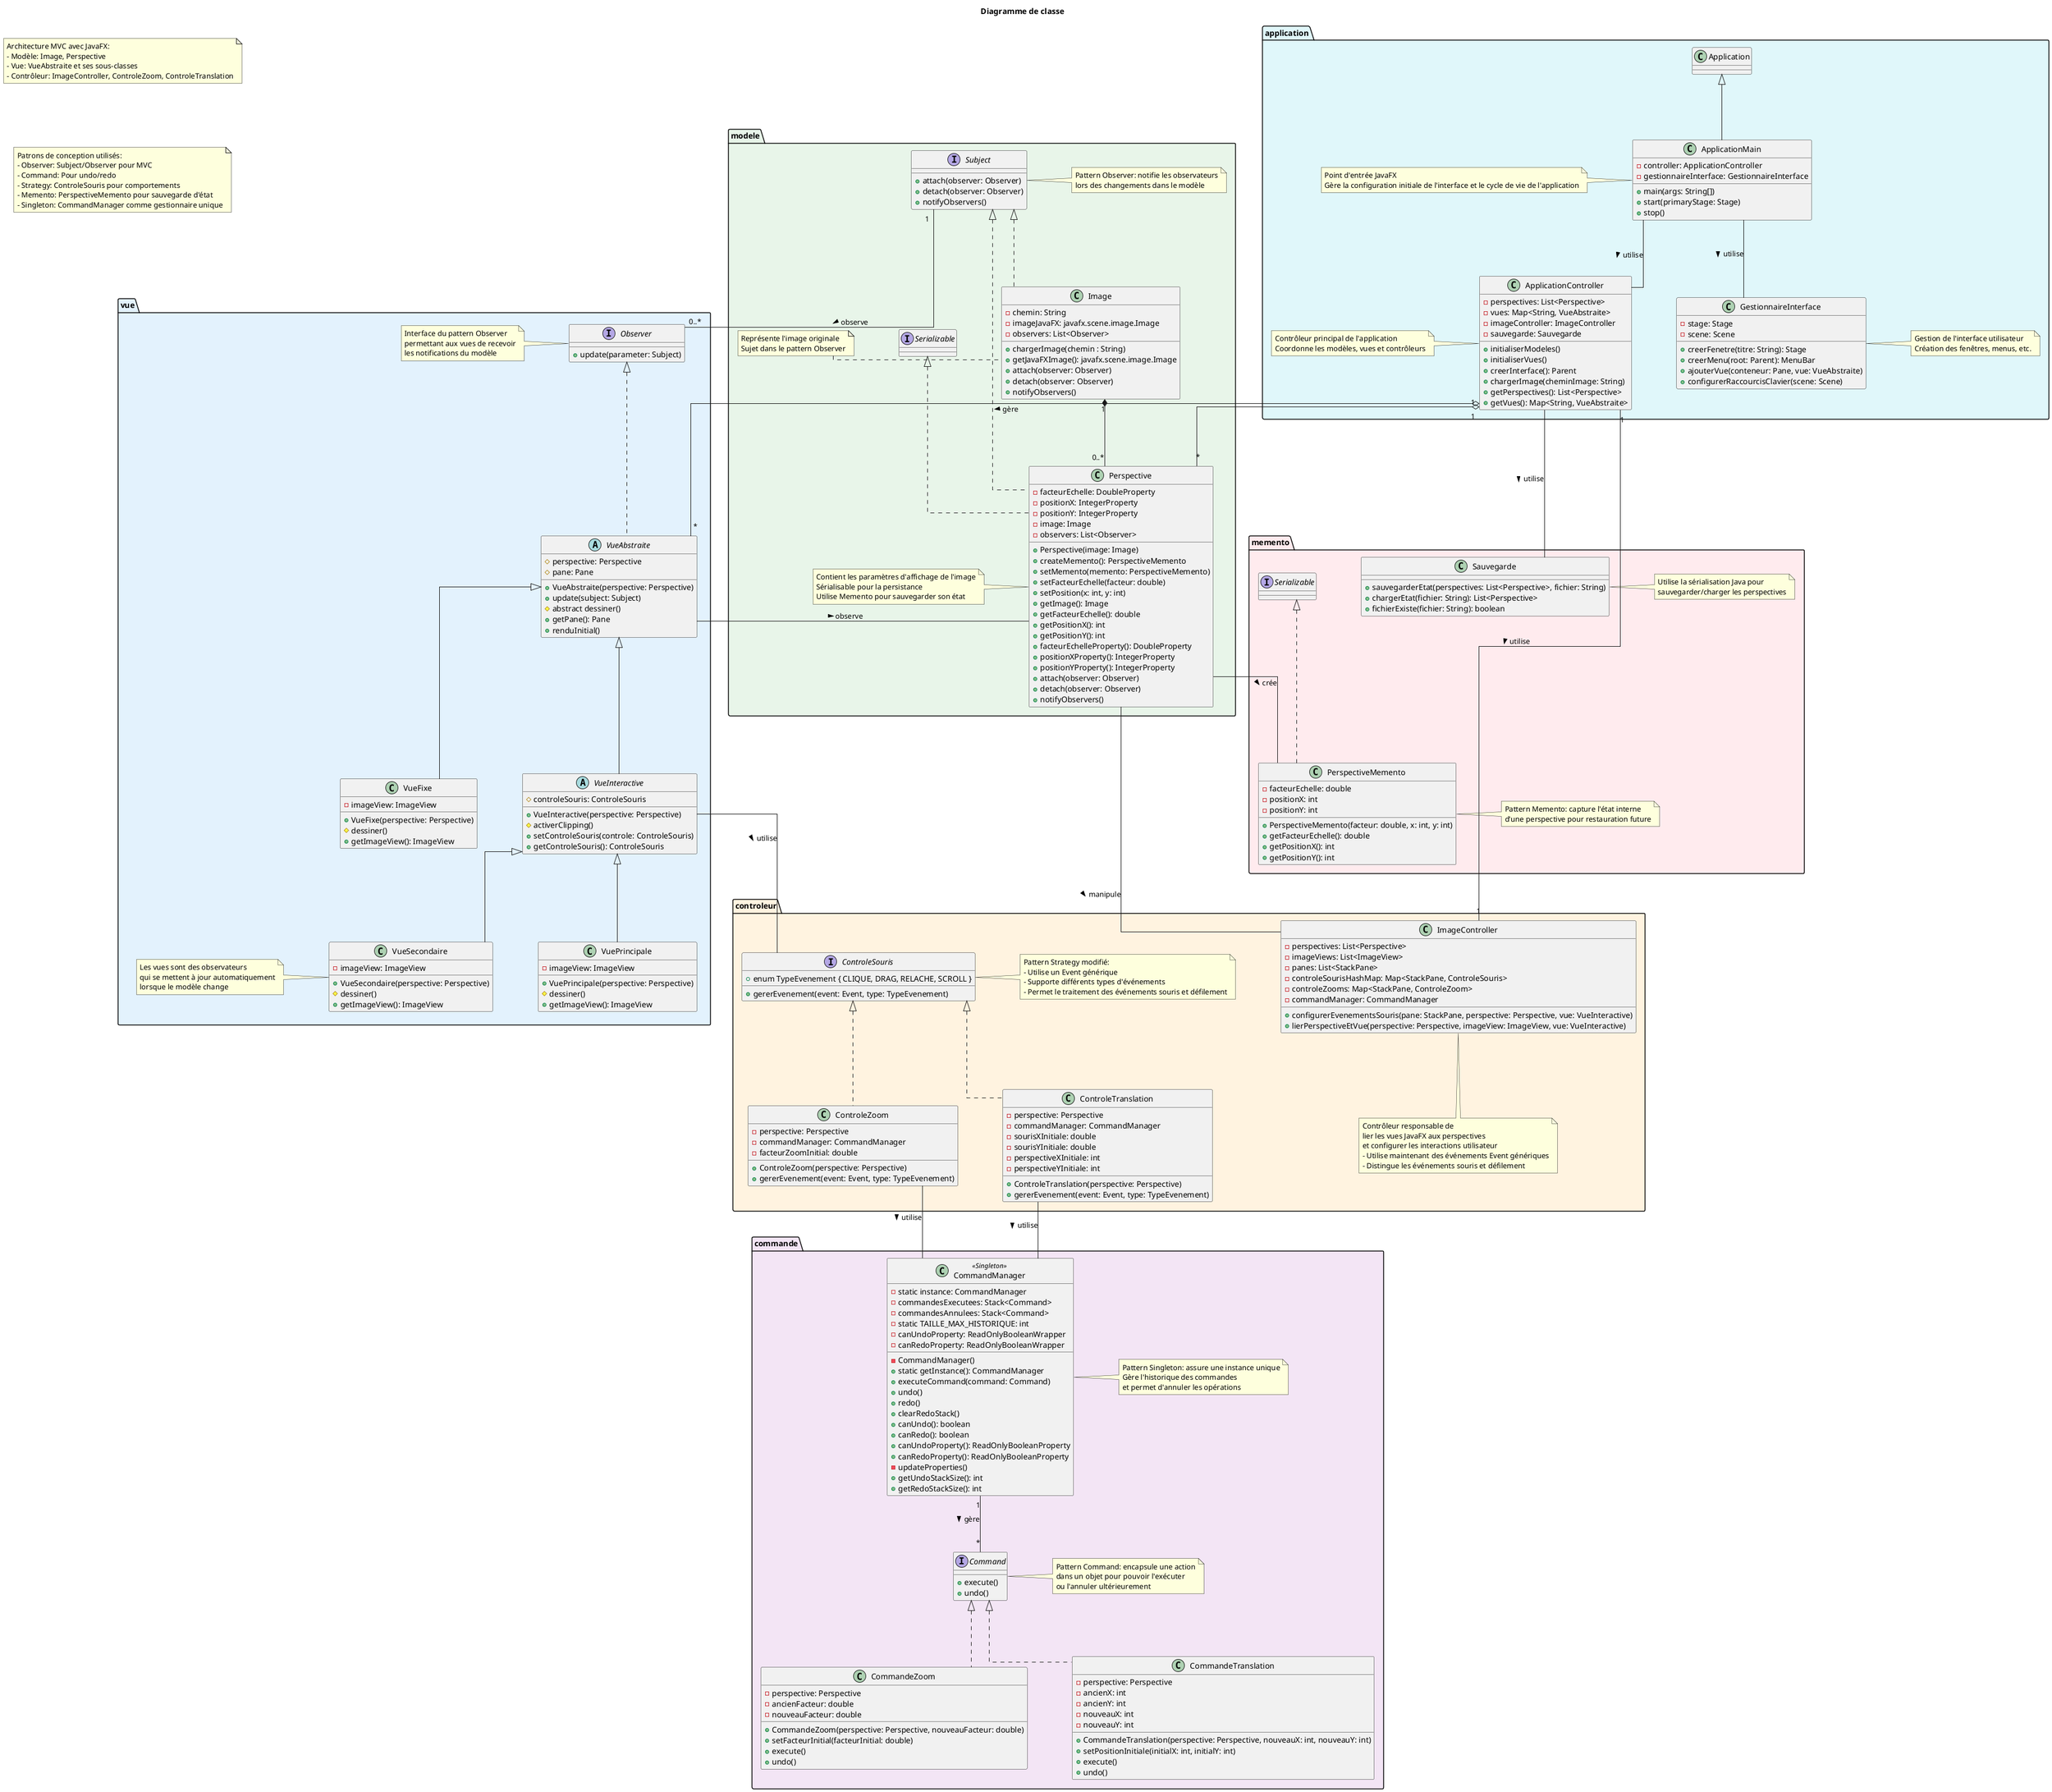 @startuml
'Architecture MVC avec patrons de conception
title Diagramme de classe

skinparam linetype ortho
skinparam nodesep 80
skinparam ranksep 100
skinparam shadowing false

package "modele" #E8F5E9 {
  class Image implements Subject {
    -chemin: String
    -imageJavaFX: javafx.scene.image.Image
    -observers: List<Observer>
    +chargerImage(chemin : String)
    +getJavaFXImage(): javafx.scene.image.Image
    +attach(observer: Observer)
    +detach(observer: Observer)
    +notifyObservers()
  }
  note left of Image
    Représente l'image originale
    Sujet dans le pattern Observer
  endnote

  class Perspective implements Subject, Serializable {
    -facteurEchelle: DoubleProperty
    -positionX: IntegerProperty
    -positionY: IntegerProperty
    -image: Image
    -observers: List<Observer>
    +Perspective(image: Image)
    +createMemento(): PerspectiveMemento
    +setMemento(memento: PerspectiveMemento)
    +setFacteurEchelle(facteur: double)
    +setPosition(x: int, y: int)
    +getImage(): Image
    +getFacteurEchelle(): double
    +getPositionX(): int
    +getPositionY(): int
    +facteurEchelleProperty(): DoubleProperty
    +positionXProperty(): IntegerProperty
    +positionYProperty(): IntegerProperty
    +attach(observer: Observer)
    +detach(observer: Observer)
    +notifyObservers()
  }
  note left of Perspective
    Contient les paramètres d'affichage de l'image
    Sérialisable pour la persistance
    Utilise Memento pour sauvegarder son état
  endnote

  interface Subject {
    +attach(observer: Observer)
    +detach(observer: Observer)
    +notifyObservers()
  }
  note right of Subject
    Pattern Observer: notifie les observateurs
    lors des changements dans le modèle
  endnote
}

package "vue" #E3F2FD {
  interface Observer {
    +update(parameter: Subject)
  }
  note left of Observer
    Interface du pattern Observer
    permettant aux vues de recevoir
    les notifications du modèle
  endnote

  abstract class VueAbstraite implements Observer {
    #perspective: Perspective
    #pane: Pane
    +VueAbstraite(perspective: Perspective)
    +update(subject: Subject)
    #abstract dessiner()
    +getPane(): Pane
    +renduInitial()
  }

  class VueFixe extends VueAbstraite {
    -imageView: ImageView
    +VueFixe(perspective: Perspective)
    #dessiner()
    +getImageView(): ImageView
  }

  abstract class VueInteractive extends VueAbstraite {
    #controleSouris: ControleSouris
    +VueInteractive(perspective: Perspective)
    #activerClipping()
    +setControleSouris(controle: ControleSouris)
    +getControleSouris(): ControleSouris
  }

  class VuePrincipale extends VueInteractive {
    -imageView: ImageView
    +VuePrincipale(perspective: Perspective)
    #dessiner()
    +getImageView(): ImageView
}

  class VueSecondaire extends VueInteractive {
    -imageView: ImageView
    +VueSecondaire(perspective: Perspective)
    #dessiner()
    +getImageView(): ImageView
  }
  note left of VueSecondaire
    Les vues sont des observateurs
    qui se mettent à jour automatiquement
    lorsque le modèle change
  endnote
}

package "controleur" #FFF3E0 {
  interface ControleSouris {
    +enum TypeEvenement { CLIQUE, DRAG, RELACHE, SCROLL }
    +gererEvenement(event: Event, type: TypeEvenement)
  }
  note right of ControleSouris
    Pattern Strategy modifié:
    - Utilise un Event générique
    - Supporte différents types d'événements
    - Permet le traitement des événements souris et défilement
  endnote

  class ControleZoom {
    -perspective: Perspective
    -commandManager: CommandManager
    -facteurZoomInitial: double
    +ControleZoom(perspective: Perspective)
    +gererEvenement(event: Event, type: TypeEvenement)
  }

  class ControleTranslation {
    -perspective: Perspective
    -commandManager: CommandManager
    -sourisXInitiale: double
    -sourisYInitiale: double
    -perspectiveXInitiale: int
    -perspectiveYInitiale: int
    +ControleTranslation(perspective: Perspective)
    +gererEvenement(event: Event, type: TypeEvenement)
  }

  class ImageController {
    -perspectives: List<Perspective>
    -imageViews: List<ImageView>
    -panes: List<StackPane>
    -controleSourisHashMap: Map<StackPane, ControleSouris>
    -controleZooms: Map<StackPane, ControleZoom>
    -commandManager: CommandManager
    +configurerEvenementsSouris(pane: StackPane, perspective: Perspective, vue: VueInteractive)
    +lierPerspectiveEtVue(perspective: Perspective, imageView: ImageView, vue: VueInteractive)
  }
  note bottom of ImageController
    Contrôleur responsable de
    lier les vues JavaFX aux perspectives
    et configurer les interactions utilisateur
    - Utilise maintenant des événements Event génériques
    - Distingue les événements souris et défilement
  endnote
}

package "commande" #F3E5F5 {
  interface Command {
    +execute()
    +undo()
  }
  note right of Command
    Pattern Command: encapsule une action
    dans un objet pour pouvoir l'exécuter
    ou l'annuler ultérieurement
  endnote

  class CommandeZoom implements Command {
    -perspective: Perspective
    -ancienFacteur: double
    -nouveauFacteur: double
    +CommandeZoom(perspective: Perspective, nouveauFacteur: double)
    +setFacteurInitial(facteurInitial: double)
    +execute()
    +undo()
  }

  class CommandeTranslation implements Command {
    -perspective: Perspective
    -ancienX: int
    -ancienY: int
    -nouveauX: int
    -nouveauY: int
    +CommandeTranslation(perspective: Perspective, nouveauX: int, nouveauY: int)
    +setPositionInitiale(initialX: int, initialY: int)
    +execute()
    +undo()
  }

  class CommandManager << Singleton >> {
    -static instance: CommandManager
    -commandesExecutees: Stack<Command>
    -commandesAnnulees: Stack<Command>
    -static TAILLE_MAX_HISTORIQUE: int
    -canUndoProperty: ReadOnlyBooleanWrapper
    -canRedoProperty: ReadOnlyBooleanWrapper
    -CommandManager()
    +static getInstance(): CommandManager
    +executeCommand(command: Command)
    +undo()
    +redo()
    +clearRedoStack()
    +canUndo(): boolean
    +canRedo(): boolean
    +canUndoProperty(): ReadOnlyBooleanProperty
    +canRedoProperty(): ReadOnlyBooleanProperty
    -updateProperties()
    +getUndoStackSize(): int
    +getRedoStackSize(): int
  }
  note right of CommandManager
    Pattern Singleton: assure une instance unique
    Gère l'historique des commandes
    et permet d'annuler les opérations
  endnote
}

package "memento" #FFEBEE {
  class PerspectiveMemento implements Serializable {
    -facteurEchelle: double
    -positionX: int
    -positionY: int
    +PerspectiveMemento(facteur: double, x: int, y: int)
    +getFacteurEchelle(): double
    +getPositionX(): int
    +getPositionY(): int
  }
  note right of PerspectiveMemento
    Pattern Memento: capture l'état interne
    d'une perspective pour restauration future
  endnote

  class Sauvegarde {
    +sauvegarderEtat(perspectives: List<Perspective>, fichier: String)
    +chargerEtat(fichier: String): List<Perspective>
    +fichierExiste(fichier: String): boolean
  }
  note right of Sauvegarde
    Utilise la sérialisation Java pour
    sauvegarder/charger les perspectives
  endnote
}

package "application" #E0F7FA {
  class ApplicationMain extends Application {
    -controller: ApplicationController
    -gestionnaireInterface: GestionnaireInterface
    +main(args: String[])
    +start(primaryStage: Stage)
    +stop()
  }
  note left of ApplicationMain
    Point d'entrée JavaFX
    Gère la configuration initiale de l'interface et le cycle de vie de l'application
  endnote

  class ApplicationController {
      -perspectives: List<Perspective>
      -vues: Map<String, VueAbstraite>
      -imageController: ImageController
      -sauvegarde: Sauvegarde
      +initialiserModeles()
      +initialiserVues()
      +creerInterface(): Parent
      +chargerImage(cheminImage: String)
      +getPerspectives(): List<Perspective>
      +getVues(): Map<String, VueAbstraite>
  }
  note left of ApplicationController
    Contrôleur principal de l'application
    Coordonne les modèles, vues et contrôleurs
  endnote

  class GestionnaireInterface {
    -stage: Stage
    -scene: Scene
    +creerFenetre(titre: String): Stage
    +creerMenu(root: Parent): MenuBar
    +ajouterVue(conteneur: Pane, vue: VueAbstraite)
    +configurerRaccourcisClavier(scene: Scene)
  }
  note right of GestionnaireInterface
    Gestion de l'interface utilisateur
    Création des fenêtres, menus, etc.
  endnote
}

' Relations
Subject "1" -- "0..*" Observer : observe >
Image "1" *-- "0..*" Perspective
Perspective -- PerspectiveMemento : crée >
VueAbstraite -- Perspective : observe >
VueInteractive -- ControleSouris : utilise >

' Relations de contrôleur
ControleSouris <|.. ControleZoom
ControleSouris <|.. ControleTranslation
CommandManager "1" -- "*" Command : gère >
ControleZoom -- CommandManager : utilise >
ControleTranslation -- CommandManager : utilise >
Perspective -- ImageController : manipule >

' Relations d'application
ApplicationController -- Sauvegarde : utilise >
ApplicationController "1" o-- "*" Perspective
ApplicationController "1" -- "1" ImageController : utilise >
ApplicationController "1" o-- "*" VueAbstraite : gère >
ApplicationMain -- ApplicationController : utilise >
ApplicationMain -- GestionnaireInterface : utilise >

note as N1
Architecture MVC avec JavaFX:
- Modèle: Image, Perspective
- Vue: VueAbstraite et ses sous-classes
- Contrôleur: ImageController, ControleZoom, ControleTranslation
end note

note as N2
Patrons de conception utilisés:
- Observer: Subject/Observer pour MVC
- Command: Pour undo/redo
- Strategy: ControleSouris pour comportements
- Memento: PerspectiveMemento pour sauvegarde d'état
- Singleton: CommandManager comme gestionnaire unique
end note

N1 -[hidden]-> N2
N2 -[hidden]-> vue
@enduml
